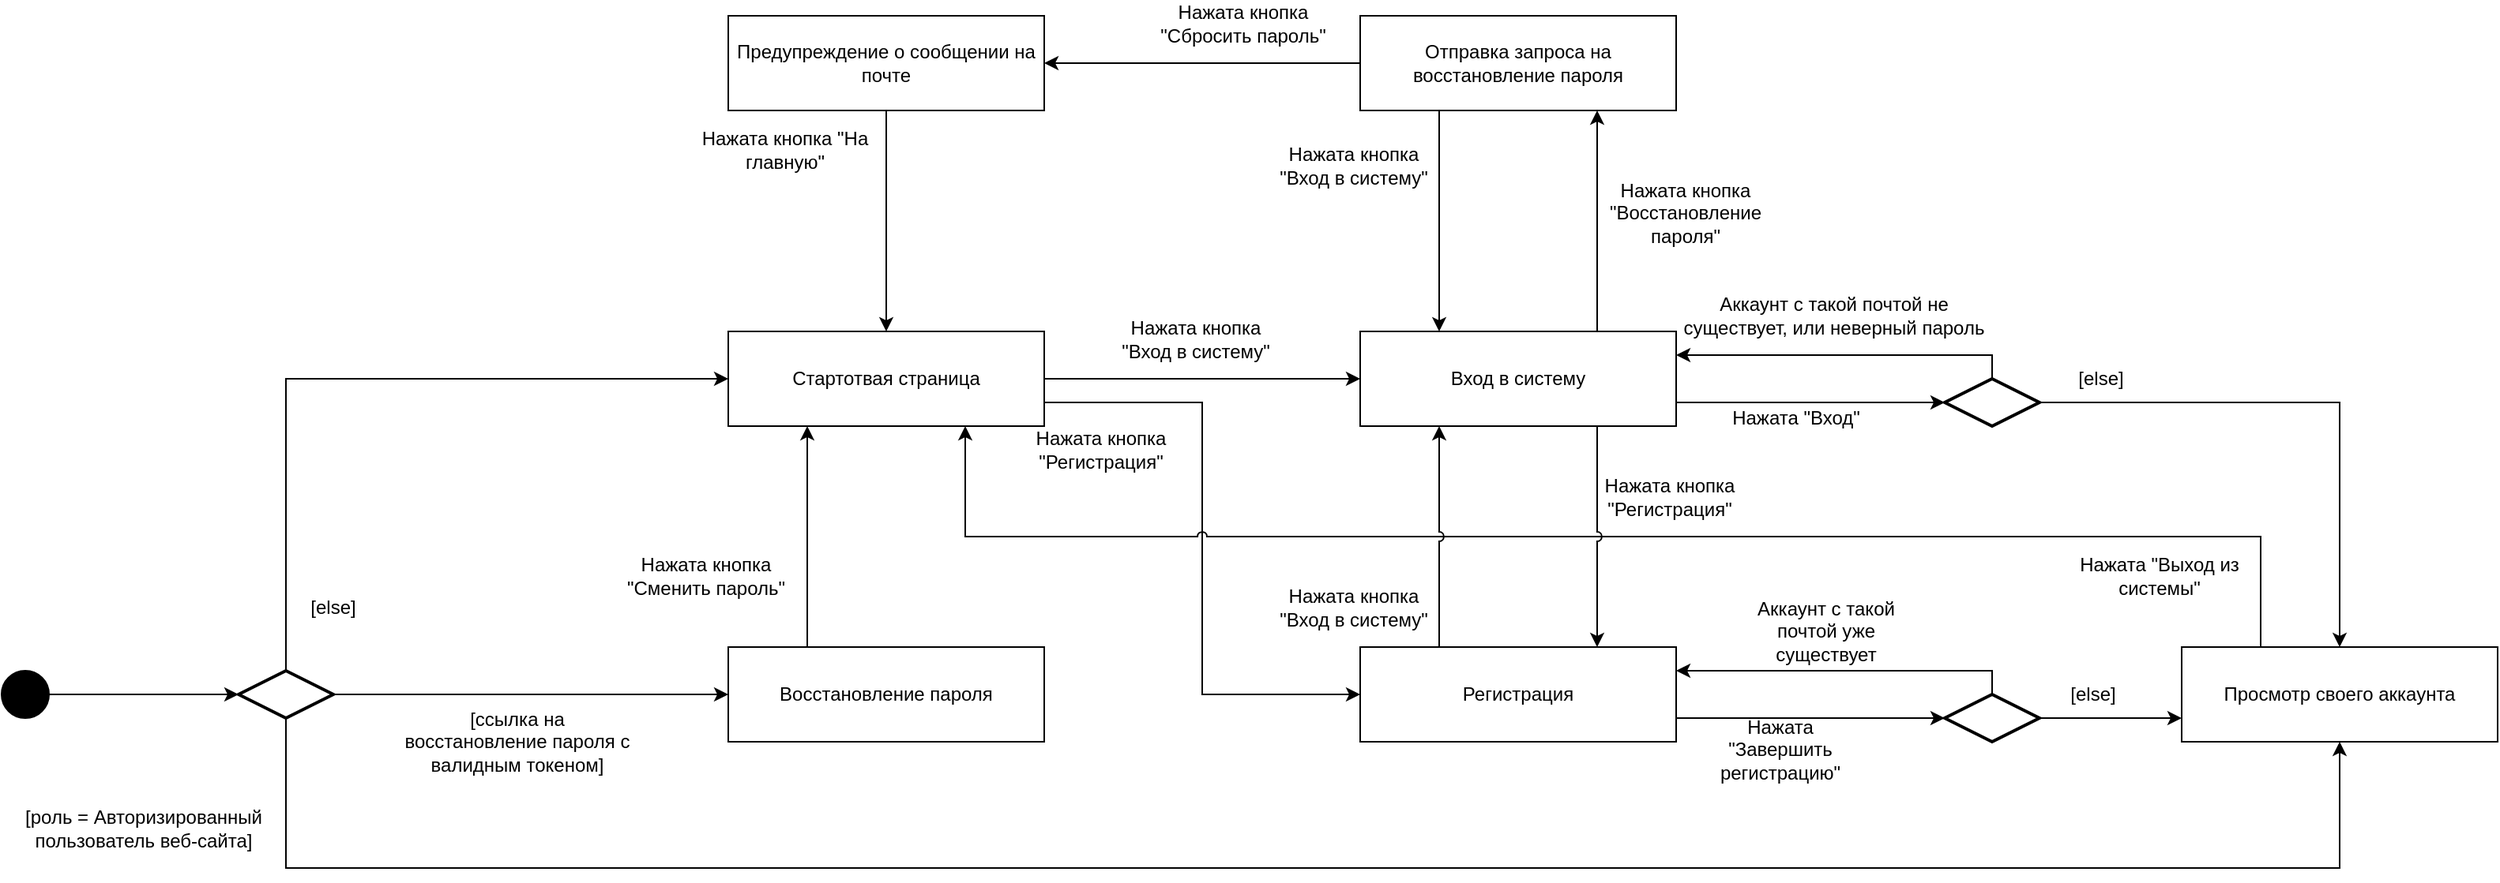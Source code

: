 <mxfile version="22.1.17" type="device">
  <diagram id="onA2VM0ke9PM5qHIyAdz" name="Страница — 1">
    <mxGraphModel dx="4738" dy="1310" grid="1" gridSize="10" guides="1" tooltips="1" connect="1" arrows="1" fold="1" page="1" pageScale="1" pageWidth="827" pageHeight="1169" math="0" shadow="0">
      <root>
        <mxCell id="0" />
        <mxCell id="1" parent="0" />
        <mxCell id="1lmrmKGu_N5sYzmFphA3-150" value="Отправка запроса на восстановление пароля" style="rounded=0;whiteSpace=wrap;html=1;" parent="1" vertex="1">
          <mxGeometry x="-1610" y="80" width="200" height="60" as="geometry" />
        </mxCell>
        <mxCell id="1lmrmKGu_N5sYzmFphA3-169" value="" style="ellipse;fillColor=strokeColor;html=1;" parent="1" vertex="1">
          <mxGeometry x="-2470" y="495" width="30" height="30" as="geometry" />
        </mxCell>
        <mxCell id="1lmrmKGu_N5sYzmFphA3-180" value="Нажата кнопка &quot;Восстановление пароля&quot;" style="text;html=1;strokeColor=none;fillColor=none;align=center;verticalAlign=middle;whiteSpace=wrap;rounded=0;" parent="1" vertex="1">
          <mxGeometry x="-1460" y="190" width="112" height="30" as="geometry" />
        </mxCell>
        <mxCell id="1lmrmKGu_N5sYzmFphA3-182" value="Предупреждение о сообщении на почте" style="rounded=0;whiteSpace=wrap;html=1;" parent="1" vertex="1">
          <mxGeometry x="-2010" y="80" width="200" height="60" as="geometry" />
        </mxCell>
        <mxCell id="1lmrmKGu_N5sYzmFphA3-195" value="Нажата &quot;Завершить регистрацию&quot;" style="text;html=1;strokeColor=none;fillColor=none;align=center;verticalAlign=middle;whiteSpace=wrap;rounded=0;" parent="1" vertex="1">
          <mxGeometry x="-1400" y="530.0" width="112" height="30" as="geometry" />
        </mxCell>
        <mxCell id="1lmrmKGu_N5sYzmFphA3-204" value="Нажата кнопка &quot;Вход в систему&quot;" style="text;html=1;strokeColor=none;fillColor=none;align=center;verticalAlign=middle;whiteSpace=wrap;rounded=0;" parent="1" vertex="1">
          <mxGeometry x="-1770" y="270" width="112" height="30" as="geometry" />
        </mxCell>
        <mxCell id="1lmrmKGu_N5sYzmFphA3-577" value="Нажата кнопка &quot;Вход в систему&quot;" style="text;html=1;strokeColor=none;fillColor=none;align=center;verticalAlign=middle;whiteSpace=wrap;rounded=0;" parent="1" vertex="1">
          <mxGeometry x="-1670" y="160" width="112" height="30" as="geometry" />
        </mxCell>
        <mxCell id="Fpg0scVaTkVkrr4jqa7s-6" value="Нажата кнопка &quot;Регистрация&quot;" style="text;html=1;strokeColor=none;fillColor=none;align=center;verticalAlign=middle;whiteSpace=wrap;rounded=0;" parent="1" vertex="1">
          <mxGeometry x="-1830" y="340" width="112" height="30" as="geometry" />
        </mxCell>
        <mxCell id="Fpg0scVaTkVkrr4jqa7s-15" value="Нажата &quot;Выход из системы&quot;" style="text;html=1;strokeColor=none;fillColor=none;align=center;verticalAlign=middle;whiteSpace=wrap;rounded=0;" parent="1" vertex="1">
          <mxGeometry x="-1160" y="420" width="112" height="30" as="geometry" />
        </mxCell>
        <mxCell id="6Y3TLVguq3Cx2lFlfiIS-4" value="" style="strokeWidth=2;html=1;shape=mxgraph.flowchart.decision;whiteSpace=wrap;" parent="1" vertex="1">
          <mxGeometry x="-1240" y="510.0" width="60" height="30" as="geometry" />
        </mxCell>
        <mxCell id="6Y3TLVguq3Cx2lFlfiIS-6" value="Аккаунт с такой почтой уже существует" style="text;html=1;strokeColor=none;fillColor=none;align=center;verticalAlign=middle;whiteSpace=wrap;rounded=0;" parent="1" vertex="1">
          <mxGeometry x="-1371" y="445" width="112" height="50" as="geometry" />
        </mxCell>
        <mxCell id="6Y3TLVguq3Cx2lFlfiIS-8" value="[else]" style="text;html=1;strokeColor=none;fillColor=none;align=center;verticalAlign=middle;whiteSpace=wrap;rounded=0;" parent="1" vertex="1">
          <mxGeometry x="-1202" y="495" width="112" height="30" as="geometry" />
        </mxCell>
        <mxCell id="6Y3TLVguq3Cx2lFlfiIS-22" value="Нажата кнопка &quot;Вход в систему&quot;" style="text;html=1;strokeColor=none;fillColor=none;align=center;verticalAlign=middle;whiteSpace=wrap;rounded=0;" parent="1" vertex="1">
          <mxGeometry x="-1670" y="440" width="112" height="30" as="geometry" />
        </mxCell>
        <mxCell id="1lmrmKGu_N5sYzmFphA3-139" value="Вход в систему" style="rounded=0;whiteSpace=wrap;html=1;movable=1;resizable=1;rotatable=1;deletable=1;editable=1;locked=0;connectable=1;container=0;" parent="1" vertex="1">
          <mxGeometry x="-1610" y="280" width="200" height="60" as="geometry" />
        </mxCell>
        <mxCell id="6Y3TLVguq3Cx2lFlfiIS-49" value="Нажата кнопка &quot;Регистрация&quot;" style="text;html=1;strokeColor=none;fillColor=none;align=center;verticalAlign=middle;whiteSpace=wrap;rounded=0;" parent="1" vertex="1">
          <mxGeometry x="-1470" y="370" width="112" height="30" as="geometry" />
        </mxCell>
        <mxCell id="6Y3TLVguq3Cx2lFlfiIS-54" value="Нажата &quot;Вход&quot;" style="text;html=1;strokeColor=none;fillColor=none;align=center;verticalAlign=middle;whiteSpace=wrap;rounded=0;" parent="1" vertex="1">
          <mxGeometry x="-1390" y="320" width="112" height="30" as="geometry" />
        </mxCell>
        <mxCell id="6Y3TLVguq3Cx2lFlfiIS-56" value="Аккаунт с такой почтой не существует, или неверный пароль" style="text;html=1;strokeColor=none;fillColor=none;align=center;verticalAlign=middle;whiteSpace=wrap;rounded=0;" parent="1" vertex="1">
          <mxGeometry x="-1410" y="240" width="200" height="60" as="geometry" />
        </mxCell>
        <mxCell id="6Y3TLVguq3Cx2lFlfiIS-58" value="" style="endArrow=classic;html=1;rounded=0;edgeStyle=orthogonalEdgeStyle;jumpStyle=arc;entryX=0.25;entryY=1;entryDx=0;entryDy=0;exitX=0.25;exitY=0;exitDx=0;exitDy=0;" parent="1" source="6Y3TLVguq3Cx2lFlfiIS-74" target="1lmrmKGu_N5sYzmFphA3-1" edge="1">
          <mxGeometry width="50" height="50" relative="1" as="geometry">
            <mxPoint x="-2240" y="470" as="sourcePoint" />
            <mxPoint x="-2200" y="610" as="targetPoint" />
          </mxGeometry>
        </mxCell>
        <mxCell id="6Y3TLVguq3Cx2lFlfiIS-59" value="[else]" style="text;html=1;strokeColor=none;fillColor=none;align=center;verticalAlign=middle;whiteSpace=wrap;rounded=0;" parent="1" vertex="1">
          <mxGeometry x="-1160" y="300" width="38" height="20" as="geometry" />
        </mxCell>
        <mxCell id="6Y3TLVguq3Cx2lFlfiIS-64" value="Нажата кнопка &quot;Сбросить пароль&quot;" style="text;html=1;strokeColor=none;fillColor=none;align=center;verticalAlign=middle;whiteSpace=wrap;rounded=0;" parent="1" vertex="1">
          <mxGeometry x="-1740" y="70" width="112" height="30" as="geometry" />
        </mxCell>
        <mxCell id="6Y3TLVguq3Cx2lFlfiIS-66" value="Нажата кнопка &quot;На главную&quot;" style="text;html=1;strokeColor=none;fillColor=none;align=center;verticalAlign=middle;whiteSpace=wrap;rounded=0;" parent="1" vertex="1">
          <mxGeometry x="-2030" y="150.0" width="112" height="30" as="geometry" />
        </mxCell>
        <mxCell id="6Y3TLVguq3Cx2lFlfiIS-67" value="" style="strokeWidth=2;html=1;shape=mxgraph.flowchart.decision;whiteSpace=wrap;" parent="1" vertex="1">
          <mxGeometry x="-2320" y="495" width="60" height="30" as="geometry" />
        </mxCell>
        <mxCell id="6Y3TLVguq3Cx2lFlfiIS-69" value="[else]" style="text;html=1;align=center;verticalAlign=middle;whiteSpace=wrap;rounded=0;" parent="1" vertex="1">
          <mxGeometry x="-2290" y="440" width="60" height="30" as="geometry" />
        </mxCell>
        <mxCell id="6Y3TLVguq3Cx2lFlfiIS-71" value="[роль = Авторизированный пользователь веб-сайта]" style="text;html=1;strokeColor=none;fillColor=none;align=center;verticalAlign=middle;whiteSpace=wrap;rounded=0;" parent="1" vertex="1">
          <mxGeometry x="-2460" y="580" width="160" height="30" as="geometry" />
        </mxCell>
        <mxCell id="6Y3TLVguq3Cx2lFlfiIS-74" value="Восстановление пароля" style="rounded=0;whiteSpace=wrap;html=1;" parent="1" vertex="1">
          <mxGeometry x="-2010" y="480.0" width="200" height="60" as="geometry" />
        </mxCell>
        <mxCell id="6Y3TLVguq3Cx2lFlfiIS-80" value="[ссылка на восстановление пароля с валидным токеном]" style="text;html=1;strokeColor=none;fillColor=none;align=center;verticalAlign=middle;whiteSpace=wrap;rounded=0;" parent="1" vertex="1">
          <mxGeometry x="-2220" y="525" width="152.5" height="30" as="geometry" />
        </mxCell>
        <mxCell id="6Y3TLVguq3Cx2lFlfiIS-83" value="Нажата кнопка &quot;Сменить пароль&quot;" style="text;html=1;strokeColor=none;fillColor=none;align=center;verticalAlign=middle;whiteSpace=wrap;rounded=0;" parent="1" vertex="1">
          <mxGeometry x="-2080" y="420" width="112" height="30" as="geometry" />
        </mxCell>
        <mxCell id="Fpg0scVaTkVkrr4jqa7s-8" value="Просмотр своего аккаунта" style="rounded=0;whiteSpace=wrap;html=1;" parent="1" vertex="1">
          <mxGeometry x="-1090" y="480" width="200" height="60" as="geometry" />
        </mxCell>
        <mxCell id="1lmrmKGu_N5sYzmFphA3-1" value="Стартотвая страница" style="rounded=0;whiteSpace=wrap;html=1;" parent="1" vertex="1">
          <mxGeometry x="-2010" y="280" width="200" height="60" as="geometry" />
        </mxCell>
        <mxCell id="1lmrmKGu_N5sYzmFphA3-159" value="Регистрация" style="rounded=0;whiteSpace=wrap;html=1;" parent="1" vertex="1">
          <mxGeometry x="-1610" y="480" width="200" height="60" as="geometry" />
        </mxCell>
        <mxCell id="NauC8p3esmn-qEEnT4Ye-3" value="" style="endArrow=classic;html=1;rounded=0;edgeStyle=orthogonalEdgeStyle;jumpStyle=arc;exitX=1;exitY=0.5;exitDx=0;exitDy=0;entryX=0;entryY=0.5;entryDx=0;entryDy=0;entryPerimeter=0;" edge="1" parent="1" source="1lmrmKGu_N5sYzmFphA3-169" target="6Y3TLVguq3Cx2lFlfiIS-67">
          <mxGeometry width="50" height="50" relative="1" as="geometry">
            <mxPoint x="-2310" y="600" as="sourcePoint" />
            <mxPoint x="-2340" y="530" as="targetPoint" />
          </mxGeometry>
        </mxCell>
        <mxCell id="NauC8p3esmn-qEEnT4Ye-4" value="" style="endArrow=classic;html=1;rounded=0;edgeStyle=orthogonalEdgeStyle;jumpStyle=arc;exitX=1;exitY=0.5;exitDx=0;exitDy=0;exitPerimeter=0;entryX=0;entryY=0.5;entryDx=0;entryDy=0;" edge="1" parent="1" source="6Y3TLVguq3Cx2lFlfiIS-67" target="6Y3TLVguq3Cx2lFlfiIS-74">
          <mxGeometry width="50" height="50" relative="1" as="geometry">
            <mxPoint x="-2250" y="380" as="sourcePoint" />
            <mxPoint x="-2210" y="520" as="targetPoint" />
          </mxGeometry>
        </mxCell>
        <mxCell id="NauC8p3esmn-qEEnT4Ye-5" value="" style="endArrow=classic;html=1;rounded=0;edgeStyle=orthogonalEdgeStyle;jumpStyle=arc;exitX=0.5;exitY=0;exitDx=0;exitDy=0;exitPerimeter=0;entryX=0;entryY=0.5;entryDx=0;entryDy=0;" edge="1" parent="1" source="6Y3TLVguq3Cx2lFlfiIS-67" target="1lmrmKGu_N5sYzmFphA3-1">
          <mxGeometry width="50" height="50" relative="1" as="geometry">
            <mxPoint x="-2180" y="280" as="sourcePoint" />
            <mxPoint x="-2140" y="420" as="targetPoint" />
          </mxGeometry>
        </mxCell>
        <mxCell id="NauC8p3esmn-qEEnT4Ye-6" value="" style="endArrow=classic;html=1;rounded=0;edgeStyle=orthogonalEdgeStyle;jumpStyle=arc;exitX=0.5;exitY=1;exitDx=0;exitDy=0;exitPerimeter=0;entryX=0.5;entryY=1;entryDx=0;entryDy=0;" edge="1" parent="1" source="6Y3TLVguq3Cx2lFlfiIS-67" target="Fpg0scVaTkVkrr4jqa7s-8">
          <mxGeometry width="50" height="50" relative="1" as="geometry">
            <mxPoint x="-2460" y="660" as="sourcePoint" />
            <mxPoint x="-2420" y="800" as="targetPoint" />
            <Array as="points">
              <mxPoint x="-2290" y="620" />
              <mxPoint x="-990" y="620" />
            </Array>
          </mxGeometry>
        </mxCell>
        <mxCell id="NauC8p3esmn-qEEnT4Ye-7" value="" style="endArrow=classic;html=1;rounded=0;edgeStyle=orthogonalEdgeStyle;jumpStyle=arc;exitX=0;exitY=0.5;exitDx=0;exitDy=0;entryX=1;entryY=0.5;entryDx=0;entryDy=0;" edge="1" parent="1" source="1lmrmKGu_N5sYzmFphA3-150" target="1lmrmKGu_N5sYzmFphA3-182">
          <mxGeometry width="50" height="50" relative="1" as="geometry">
            <mxPoint x="-1820" y="10" as="sourcePoint" />
            <mxPoint x="-1780" y="150" as="targetPoint" />
          </mxGeometry>
        </mxCell>
        <mxCell id="NauC8p3esmn-qEEnT4Ye-8" value="" style="endArrow=classic;html=1;rounded=0;edgeStyle=orthogonalEdgeStyle;jumpStyle=arc;exitX=0.5;exitY=1;exitDx=0;exitDy=0;entryX=0.5;entryY=0;entryDx=0;entryDy=0;" edge="1" parent="1" source="1lmrmKGu_N5sYzmFphA3-182" target="1lmrmKGu_N5sYzmFphA3-1">
          <mxGeometry width="50" height="50" relative="1" as="geometry">
            <mxPoint x="-2190" y="130" as="sourcePoint" />
            <mxPoint x="-2150" y="270" as="targetPoint" />
          </mxGeometry>
        </mxCell>
        <mxCell id="NauC8p3esmn-qEEnT4Ye-9" value="" style="endArrow=classic;html=1;rounded=0;edgeStyle=orthogonalEdgeStyle;jumpStyle=arc;exitX=1;exitY=0.5;exitDx=0;exitDy=0;entryX=0;entryY=0.5;entryDx=0;entryDy=0;" edge="1" parent="1" source="1lmrmKGu_N5sYzmFphA3-1" target="1lmrmKGu_N5sYzmFphA3-139">
          <mxGeometry width="50" height="50" relative="1" as="geometry">
            <mxPoint x="-2320" y="190" as="sourcePoint" />
            <mxPoint x="-2280" y="330" as="targetPoint" />
          </mxGeometry>
        </mxCell>
        <mxCell id="NauC8p3esmn-qEEnT4Ye-10" value="" style="endArrow=classic;html=1;rounded=0;edgeStyle=orthogonalEdgeStyle;jumpStyle=arc;exitX=1;exitY=0.75;exitDx=0;exitDy=0;entryX=0;entryY=0.5;entryDx=0;entryDy=0;" edge="1" parent="1" source="1lmrmKGu_N5sYzmFphA3-1" target="1lmrmKGu_N5sYzmFphA3-159">
          <mxGeometry width="50" height="50" relative="1" as="geometry">
            <mxPoint x="-1790" y="390" as="sourcePoint" />
            <mxPoint x="-1750" y="530" as="targetPoint" />
          </mxGeometry>
        </mxCell>
        <mxCell id="NauC8p3esmn-qEEnT4Ye-11" value="" style="endArrow=classic;html=1;rounded=0;edgeStyle=orthogonalEdgeStyle;jumpStyle=arc;exitX=0.25;exitY=0;exitDx=0;exitDy=0;entryX=0.75;entryY=1;entryDx=0;entryDy=0;" edge="1" parent="1" source="Fpg0scVaTkVkrr4jqa7s-8" target="1lmrmKGu_N5sYzmFphA3-1">
          <mxGeometry width="50" height="50" relative="1" as="geometry">
            <mxPoint x="-1380" y="360" as="sourcePoint" />
            <mxPoint x="-1340" y="500" as="targetPoint" />
          </mxGeometry>
        </mxCell>
        <mxCell id="NauC8p3esmn-qEEnT4Ye-12" value="" style="endArrow=classic;html=1;rounded=0;edgeStyle=orthogonalEdgeStyle;jumpStyle=arc;exitX=0.75;exitY=0;exitDx=0;exitDy=0;entryX=0.75;entryY=1;entryDx=0;entryDy=0;" edge="1" parent="1" source="1lmrmKGu_N5sYzmFphA3-139" target="1lmrmKGu_N5sYzmFphA3-150">
          <mxGeometry width="50" height="50" relative="1" as="geometry">
            <mxPoint x="-1360" y="210" as="sourcePoint" />
            <mxPoint x="-1320" y="350" as="targetPoint" />
          </mxGeometry>
        </mxCell>
        <mxCell id="NauC8p3esmn-qEEnT4Ye-13" value="" style="endArrow=classic;html=1;rounded=0;edgeStyle=orthogonalEdgeStyle;jumpStyle=arc;exitX=0.25;exitY=1;exitDx=0;exitDy=0;entryX=0.25;entryY=0;entryDx=0;entryDy=0;" edge="1" parent="1" source="1lmrmKGu_N5sYzmFphA3-150" target="1lmrmKGu_N5sYzmFphA3-139">
          <mxGeometry width="50" height="50" relative="1" as="geometry">
            <mxPoint x="-1530" y="210" as="sourcePoint" />
            <mxPoint x="-1490" y="350" as="targetPoint" />
          </mxGeometry>
        </mxCell>
        <mxCell id="NauC8p3esmn-qEEnT4Ye-14" value="" style="endArrow=classic;html=1;rounded=0;edgeStyle=orthogonalEdgeStyle;jumpStyle=arc;exitX=0.25;exitY=0;exitDx=0;exitDy=0;entryX=0.25;entryY=1;entryDx=0;entryDy=0;" edge="1" parent="1" source="1lmrmKGu_N5sYzmFphA3-159" target="1lmrmKGu_N5sYzmFphA3-139">
          <mxGeometry width="50" height="50" relative="1" as="geometry">
            <mxPoint x="-2000" y="240" as="sourcePoint" />
            <mxPoint x="-1960" y="380" as="targetPoint" />
          </mxGeometry>
        </mxCell>
        <mxCell id="NauC8p3esmn-qEEnT4Ye-15" value="" style="endArrow=classic;html=1;rounded=0;edgeStyle=orthogonalEdgeStyle;jumpStyle=arc;entryX=0.75;entryY=0;entryDx=0;entryDy=0;exitX=0.75;exitY=1;exitDx=0;exitDy=0;" edge="1" parent="1" source="1lmrmKGu_N5sYzmFphA3-139" target="1lmrmKGu_N5sYzmFphA3-159">
          <mxGeometry width="50" height="50" relative="1" as="geometry">
            <mxPoint x="-1420" y="400" as="sourcePoint" />
            <mxPoint x="-1280" y="420" as="targetPoint" />
          </mxGeometry>
        </mxCell>
        <mxCell id="NauC8p3esmn-qEEnT4Ye-16" value="" style="endArrow=classic;html=1;rounded=0;edgeStyle=orthogonalEdgeStyle;jumpStyle=arc;exitX=1;exitY=0.75;exitDx=0;exitDy=0;entryX=0;entryY=0.5;entryDx=0;entryDy=0;entryPerimeter=0;" edge="1" parent="1" source="1lmrmKGu_N5sYzmFphA3-159" target="6Y3TLVguq3Cx2lFlfiIS-4">
          <mxGeometry width="50" height="50" relative="1" as="geometry">
            <mxPoint x="-1330" y="630" as="sourcePoint" />
            <mxPoint x="-1350" y="510" as="targetPoint" />
          </mxGeometry>
        </mxCell>
        <mxCell id="NauC8p3esmn-qEEnT4Ye-17" value="" style="endArrow=classic;html=1;rounded=0;edgeStyle=orthogonalEdgeStyle;jumpStyle=arc;exitX=1;exitY=0.5;exitDx=0;exitDy=0;exitPerimeter=0;entryX=0;entryY=0.75;entryDx=0;entryDy=0;" edge="1" parent="1" source="6Y3TLVguq3Cx2lFlfiIS-4" target="Fpg0scVaTkVkrr4jqa7s-8">
          <mxGeometry width="50" height="50" relative="1" as="geometry">
            <mxPoint x="-1240" y="600" as="sourcePoint" />
            <mxPoint x="-1200" y="740" as="targetPoint" />
          </mxGeometry>
        </mxCell>
        <mxCell id="NauC8p3esmn-qEEnT4Ye-18" value="" style="endArrow=classic;html=1;rounded=0;edgeStyle=orthogonalEdgeStyle;jumpStyle=arc;exitX=0.5;exitY=0;exitDx=0;exitDy=0;exitPerimeter=0;entryX=1;entryY=0.25;entryDx=0;entryDy=0;" edge="1" parent="1" source="6Y3TLVguq3Cx2lFlfiIS-4" target="1lmrmKGu_N5sYzmFphA3-159">
          <mxGeometry width="50" height="50" relative="1" as="geometry">
            <mxPoint x="-1280" y="650" as="sourcePoint" />
            <mxPoint x="-1240" y="790" as="targetPoint" />
          </mxGeometry>
        </mxCell>
        <mxCell id="NauC8p3esmn-qEEnT4Ye-19" value="" style="endArrow=classic;html=1;rounded=0;edgeStyle=orthogonalEdgeStyle;jumpStyle=arc;exitX=1;exitY=0.75;exitDx=0;exitDy=0;entryX=0;entryY=0.5;entryDx=0;entryDy=0;entryPerimeter=0;" edge="1" target="NauC8p3esmn-qEEnT4Ye-22" parent="1" source="1lmrmKGu_N5sYzmFphA3-139">
          <mxGeometry width="50" height="50" relative="1" as="geometry">
            <mxPoint x="-1380" y="330" as="sourcePoint" />
            <mxPoint x="-1320" y="315" as="targetPoint" />
          </mxGeometry>
        </mxCell>
        <mxCell id="NauC8p3esmn-qEEnT4Ye-20" value="" style="endArrow=classic;html=1;rounded=0;edgeStyle=orthogonalEdgeStyle;jumpStyle=arc;exitX=0.5;exitY=0;exitDx=0;exitDy=0;exitPerimeter=0;entryX=1;entryY=0.25;entryDx=0;entryDy=0;" edge="1" source="NauC8p3esmn-qEEnT4Ye-22" parent="1" target="1lmrmKGu_N5sYzmFphA3-139">
          <mxGeometry width="50" height="50" relative="1" as="geometry">
            <mxPoint x="-1250" y="455" as="sourcePoint" />
            <mxPoint x="-1380" y="300" as="targetPoint" />
          </mxGeometry>
        </mxCell>
        <mxCell id="NauC8p3esmn-qEEnT4Ye-21" value="" style="endArrow=classic;html=1;rounded=0;edgeStyle=orthogonalEdgeStyle;jumpStyle=arc;exitX=1;exitY=0.5;exitDx=0;exitDy=0;exitPerimeter=0;entryX=0.5;entryY=0;entryDx=0;entryDy=0;" edge="1" source="NauC8p3esmn-qEEnT4Ye-22" parent="1" target="Fpg0scVaTkVkrr4jqa7s-8">
          <mxGeometry width="50" height="50" relative="1" as="geometry">
            <mxPoint x="-1210" y="445" as="sourcePoint" />
            <mxPoint x="-1060" y="370" as="targetPoint" />
          </mxGeometry>
        </mxCell>
        <mxCell id="NauC8p3esmn-qEEnT4Ye-22" value="" style="strokeWidth=2;html=1;shape=mxgraph.flowchart.decision;whiteSpace=wrap;" vertex="1" parent="1">
          <mxGeometry x="-1240" y="310.0" width="60" height="30" as="geometry" />
        </mxCell>
      </root>
    </mxGraphModel>
  </diagram>
</mxfile>
